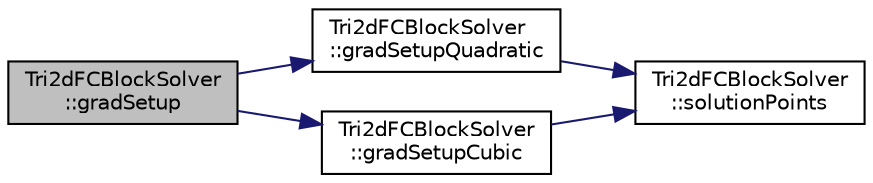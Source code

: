 digraph "Tri2dFCBlockSolver::gradSetup"
{
  edge [fontname="Helvetica",fontsize="10",labelfontname="Helvetica",labelfontsize="10"];
  node [fontname="Helvetica",fontsize="10",shape=record];
  rankdir="LR";
  Node1 [label="Tri2dFCBlockSolver\l::gradSetup",height=0.2,width=0.4,color="black", fillcolor="grey75", style="filled" fontcolor="black"];
  Node1 -> Node2 [color="midnightblue",fontsize="10",style="solid",fontname="Helvetica"];
  Node2 [label="Tri2dFCBlockSolver\l::gradSetupQuadratic",height=0.2,width=0.4,color="black", fillcolor="white", style="filled",URL="$classTri2dFCBlockSolver.html#a83e9273fdc756ef6a98ba593a3756bfc",tooltip="Compute quadratic FEM gradient coefficients. "];
  Node2 -> Node3 [color="midnightblue",fontsize="10",style="solid",fontname="Helvetica"];
  Node3 [label="Tri2dFCBlockSolver\l::solutionPoints",height=0.2,width=0.4,color="black", fillcolor="white", style="filled",URL="$classTri2dFCBlockSolver.html#af85bea6048c0c2ad865934e8e109968d",tooltip="Returns solution point locations in the standard equilateral triangle. "];
  Node1 -> Node4 [color="midnightblue",fontsize="10",style="solid",fontname="Helvetica"];
  Node4 [label="Tri2dFCBlockSolver\l::gradSetupCubic",height=0.2,width=0.4,color="black", fillcolor="white", style="filled",URL="$classTri2dFCBlockSolver.html#a024e616382d8737d842eb60f14c51760",tooltip="Compute cubic FEM gradient coefficients. "];
  Node4 -> Node3 [color="midnightblue",fontsize="10",style="solid",fontname="Helvetica"];
}
